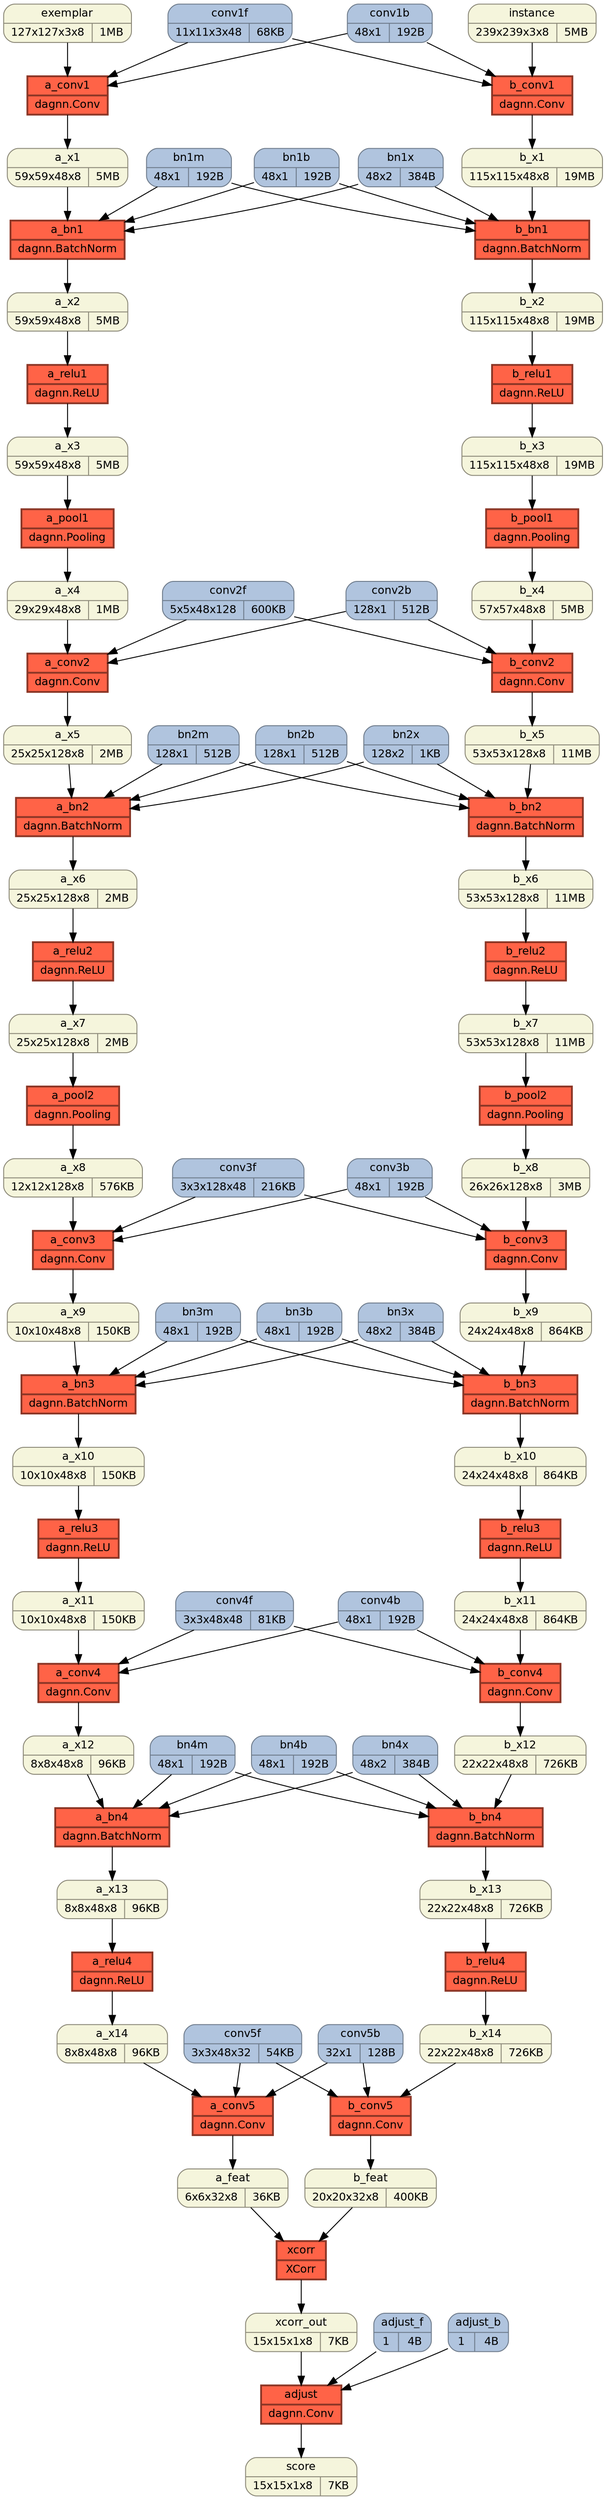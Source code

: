 digraph DagNN {
	fontsize=12
	var_exemplar [label="{{exemplar} | {127x127x3x8 | 1MB }}" shape=record style="solid,rounded,filled" color=cornsilk4 fillcolor=beige fontsize=12 fontname="helvetica" ]
	var_a_x1 [label="{{a_x1} | {59x59x48x8 | 5MB }}" shape=record style="solid,rounded,filled" color=cornsilk4 fillcolor=beige fontsize=12 fontname="helvetica" ]
	var_a_x2 [label="{{a_x2} | {59x59x48x8 | 5MB }}" shape=record style="solid,rounded,filled" color=cornsilk4 fillcolor=beige fontsize=12 fontname="helvetica" ]
	var_a_x3 [label="{{a_x3} | {59x59x48x8 | 5MB }}" shape=record style="solid,rounded,filled" color=cornsilk4 fillcolor=beige fontsize=12 fontname="helvetica" ]
	var_a_x4 [label="{{a_x4} | {29x29x48x8 | 1MB }}" shape=record style="solid,rounded,filled" color=cornsilk4 fillcolor=beige fontsize=12 fontname="helvetica" ]
	var_a_x5 [label="{{a_x5} | {25x25x128x8 | 2MB }}" shape=record style="solid,rounded,filled" color=cornsilk4 fillcolor=beige fontsize=12 fontname="helvetica" ]
	var_a_x6 [label="{{a_x6} | {25x25x128x8 | 2MB }}" shape=record style="solid,rounded,filled" color=cornsilk4 fillcolor=beige fontsize=12 fontname="helvetica" ]
	var_a_x7 [label="{{a_x7} | {25x25x128x8 | 2MB }}" shape=record style="solid,rounded,filled" color=cornsilk4 fillcolor=beige fontsize=12 fontname="helvetica" ]
	var_a_x8 [label="{{a_x8} | {12x12x128x8 | 576KB }}" shape=record style="solid,rounded,filled" color=cornsilk4 fillcolor=beige fontsize=12 fontname="helvetica" ]
	var_a_x9 [label="{{a_x9} | {10x10x48x8 | 150KB }}" shape=record style="solid,rounded,filled" color=cornsilk4 fillcolor=beige fontsize=12 fontname="helvetica" ]
	var_a_x10 [label="{{a_x10} | {10x10x48x8 | 150KB }}" shape=record style="solid,rounded,filled" color=cornsilk4 fillcolor=beige fontsize=12 fontname="helvetica" ]
	var_a_x11 [label="{{a_x11} | {10x10x48x8 | 150KB }}" shape=record style="solid,rounded,filled" color=cornsilk4 fillcolor=beige fontsize=12 fontname="helvetica" ]
	var_a_x12 [label="{{a_x12} | {8x8x48x8 | 96KB }}" shape=record style="solid,rounded,filled" color=cornsilk4 fillcolor=beige fontsize=12 fontname="helvetica" ]
	var_a_x13 [label="{{a_x13} | {8x8x48x8 | 96KB }}" shape=record style="solid,rounded,filled" color=cornsilk4 fillcolor=beige fontsize=12 fontname="helvetica" ]
	var_a_x14 [label="{{a_x14} | {8x8x48x8 | 96KB }}" shape=record style="solid,rounded,filled" color=cornsilk4 fillcolor=beige fontsize=12 fontname="helvetica" ]
	var_a_feat [label="{{a_feat} | {6x6x32x8 | 36KB }}" shape=record style="solid,rounded,filled" color=cornsilk4 fillcolor=beige fontsize=12 fontname="helvetica" ]
	var_instance [label="{{instance} | {239x239x3x8 | 5MB }}" shape=record style="solid,rounded,filled" color=cornsilk4 fillcolor=beige fontsize=12 fontname="helvetica" ]
	var_b_x1 [label="{{b_x1} | {115x115x48x8 | 19MB }}" shape=record style="solid,rounded,filled" color=cornsilk4 fillcolor=beige fontsize=12 fontname="helvetica" ]
	var_b_x2 [label="{{b_x2} | {115x115x48x8 | 19MB }}" shape=record style="solid,rounded,filled" color=cornsilk4 fillcolor=beige fontsize=12 fontname="helvetica" ]
	var_b_x3 [label="{{b_x3} | {115x115x48x8 | 19MB }}" shape=record style="solid,rounded,filled" color=cornsilk4 fillcolor=beige fontsize=12 fontname="helvetica" ]
	var_b_x4 [label="{{b_x4} | {57x57x48x8 | 5MB }}" shape=record style="solid,rounded,filled" color=cornsilk4 fillcolor=beige fontsize=12 fontname="helvetica" ]
	var_b_x5 [label="{{b_x5} | {53x53x128x8 | 11MB }}" shape=record style="solid,rounded,filled" color=cornsilk4 fillcolor=beige fontsize=12 fontname="helvetica" ]
	var_b_x6 [label="{{b_x6} | {53x53x128x8 | 11MB }}" shape=record style="solid,rounded,filled" color=cornsilk4 fillcolor=beige fontsize=12 fontname="helvetica" ]
	var_b_x7 [label="{{b_x7} | {53x53x128x8 | 11MB }}" shape=record style="solid,rounded,filled" color=cornsilk4 fillcolor=beige fontsize=12 fontname="helvetica" ]
	var_b_x8 [label="{{b_x8} | {26x26x128x8 | 3MB }}" shape=record style="solid,rounded,filled" color=cornsilk4 fillcolor=beige fontsize=12 fontname="helvetica" ]
	var_b_x9 [label="{{b_x9} | {24x24x48x8 | 864KB }}" shape=record style="solid,rounded,filled" color=cornsilk4 fillcolor=beige fontsize=12 fontname="helvetica" ]
	var_b_x10 [label="{{b_x10} | {24x24x48x8 | 864KB }}" shape=record style="solid,rounded,filled" color=cornsilk4 fillcolor=beige fontsize=12 fontname="helvetica" ]
	var_b_x11 [label="{{b_x11} | {24x24x48x8 | 864KB }}" shape=record style="solid,rounded,filled" color=cornsilk4 fillcolor=beige fontsize=12 fontname="helvetica" ]
	var_b_x12 [label="{{b_x12} | {22x22x48x8 | 726KB }}" shape=record style="solid,rounded,filled" color=cornsilk4 fillcolor=beige fontsize=12 fontname="helvetica" ]
	var_b_x13 [label="{{b_x13} | {22x22x48x8 | 726KB }}" shape=record style="solid,rounded,filled" color=cornsilk4 fillcolor=beige fontsize=12 fontname="helvetica" ]
	var_b_x14 [label="{{b_x14} | {22x22x48x8 | 726KB }}" shape=record style="solid,rounded,filled" color=cornsilk4 fillcolor=beige fontsize=12 fontname="helvetica" ]
	var_b_feat [label="{{b_feat} | {20x20x32x8 | 400KB }}" shape=record style="solid,rounded,filled" color=cornsilk4 fillcolor=beige fontsize=12 fontname="helvetica" ]
	var_xcorr_out [label="{{xcorr_out} | {15x15x1x8 | 7KB }}" shape=record style="solid,rounded,filled" color=cornsilk4 fillcolor=beige fontsize=12 fontname="helvetica" ]
	var_score [label="{{score} | {15x15x1x8 | 7KB }}" shape=record style="solid,rounded,filled" color=cornsilk4 fillcolor=beige fontsize=12 fontname="helvetica" ]
	par_conv1f [label="{{conv1f} | {11x11x3x48 | 68KB }}" shape=record style="solid,rounded,filled" color=lightsteelblue4 fillcolor=lightsteelblue fontsize=12 fontname="helvetica" ]
	par_conv1b [label="{{conv1b} | {48x1 | 192B }}" shape=record style="solid,rounded,filled" color=lightsteelblue4 fillcolor=lightsteelblue fontsize=12 fontname="helvetica" ]
	par_bn1m [label="{{bn1m} | {48x1 | 192B }}" shape=record style="solid,rounded,filled" color=lightsteelblue4 fillcolor=lightsteelblue fontsize=12 fontname="helvetica" ]
	par_bn1b [label="{{bn1b} | {48x1 | 192B }}" shape=record style="solid,rounded,filled" color=lightsteelblue4 fillcolor=lightsteelblue fontsize=12 fontname="helvetica" ]
	par_bn1x [label="{{bn1x} | {48x2 | 384B }}" shape=record style="solid,rounded,filled" color=lightsteelblue4 fillcolor=lightsteelblue fontsize=12 fontname="helvetica" ]
	par_conv2f [label="{{conv2f} | {5x5x48x128 | 600KB }}" shape=record style="solid,rounded,filled" color=lightsteelblue4 fillcolor=lightsteelblue fontsize=12 fontname="helvetica" ]
	par_conv2b [label="{{conv2b} | {128x1 | 512B }}" shape=record style="solid,rounded,filled" color=lightsteelblue4 fillcolor=lightsteelblue fontsize=12 fontname="helvetica" ]
	par_bn2m [label="{{bn2m} | {128x1 | 512B }}" shape=record style="solid,rounded,filled" color=lightsteelblue4 fillcolor=lightsteelblue fontsize=12 fontname="helvetica" ]
	par_bn2b [label="{{bn2b} | {128x1 | 512B }}" shape=record style="solid,rounded,filled" color=lightsteelblue4 fillcolor=lightsteelblue fontsize=12 fontname="helvetica" ]
	par_bn2x [label="{{bn2x} | {128x2 | 1KB }}" shape=record style="solid,rounded,filled" color=lightsteelblue4 fillcolor=lightsteelblue fontsize=12 fontname="helvetica" ]
	par_conv3f [label="{{conv3f} | {3x3x128x48 | 216KB }}" shape=record style="solid,rounded,filled" color=lightsteelblue4 fillcolor=lightsteelblue fontsize=12 fontname="helvetica" ]
	par_conv3b [label="{{conv3b} | {48x1 | 192B }}" shape=record style="solid,rounded,filled" color=lightsteelblue4 fillcolor=lightsteelblue fontsize=12 fontname="helvetica" ]
	par_bn3m [label="{{bn3m} | {48x1 | 192B }}" shape=record style="solid,rounded,filled" color=lightsteelblue4 fillcolor=lightsteelblue fontsize=12 fontname="helvetica" ]
	par_bn3b [label="{{bn3b} | {48x1 | 192B }}" shape=record style="solid,rounded,filled" color=lightsteelblue4 fillcolor=lightsteelblue fontsize=12 fontname="helvetica" ]
	par_bn3x [label="{{bn3x} | {48x2 | 384B }}" shape=record style="solid,rounded,filled" color=lightsteelblue4 fillcolor=lightsteelblue fontsize=12 fontname="helvetica" ]
	par_conv4f [label="{{conv4f} | {3x3x48x48 | 81KB }}" shape=record style="solid,rounded,filled" color=lightsteelblue4 fillcolor=lightsteelblue fontsize=12 fontname="helvetica" ]
	par_conv4b [label="{{conv4b} | {48x1 | 192B }}" shape=record style="solid,rounded,filled" color=lightsteelblue4 fillcolor=lightsteelblue fontsize=12 fontname="helvetica" ]
	par_bn4m [label="{{bn4m} | {48x1 | 192B }}" shape=record style="solid,rounded,filled" color=lightsteelblue4 fillcolor=lightsteelblue fontsize=12 fontname="helvetica" ]
	par_bn4b [label="{{bn4b} | {48x1 | 192B }}" shape=record style="solid,rounded,filled" color=lightsteelblue4 fillcolor=lightsteelblue fontsize=12 fontname="helvetica" ]
	par_bn4x [label="{{bn4x} | {48x2 | 384B }}" shape=record style="solid,rounded,filled" color=lightsteelblue4 fillcolor=lightsteelblue fontsize=12 fontname="helvetica" ]
	par_conv5f [label="{{conv5f} | {3x3x48x32 | 54KB }}" shape=record style="solid,rounded,filled" color=lightsteelblue4 fillcolor=lightsteelblue fontsize=12 fontname="helvetica" ]
	par_conv5b [label="{{conv5b} | {32x1 | 128B }}" shape=record style="solid,rounded,filled" color=lightsteelblue4 fillcolor=lightsteelblue fontsize=12 fontname="helvetica" ]
	par_adjust_f [label="{{adjust_f} | {1 | 4B }}" shape=record style="solid,rounded,filled" color=lightsteelblue4 fillcolor=lightsteelblue fontsize=12 fontname="helvetica" ]
	par_adjust_b [label="{{adjust_b} | {1 | 4B }}" shape=record style="solid,rounded,filled" color=lightsteelblue4 fillcolor=lightsteelblue fontsize=12 fontname="helvetica" ]
	a_conv1 [label="{ a_conv1 | dagnn.Conv }" shape=record style="bold,filled" color="tomato4" fillcolor="tomato" fontsize=12 fontname="helvetica" ]
	var_exemplar->a_conv1 [weight=10]
	a_conv1->var_a_x1 [weight=10]
	par_conv1f->a_conv1 [weight=1]
	par_conv1b->a_conv1 [weight=1]
	a_bn1 [label="{ a_bn1 | dagnn.BatchNorm }" shape=record style="bold,filled" color="tomato4" fillcolor="tomato" fontsize=12 fontname="helvetica" ]
	var_a_x1->a_bn1 [weight=10]
	a_bn1->var_a_x2 [weight=10]
	par_bn1m->a_bn1 [weight=1]
	par_bn1b->a_bn1 [weight=1]
	par_bn1x->a_bn1 [weight=1]
	a_relu1 [label="{ a_relu1 | dagnn.ReLU }" shape=record style="bold,filled" color="tomato4" fillcolor="tomato" fontsize=12 fontname="helvetica" ]
	var_a_x2->a_relu1 [weight=10]
	a_relu1->var_a_x3 [weight=10]
	a_pool1 [label="{ a_pool1 | dagnn.Pooling }" shape=record style="bold,filled" color="tomato4" fillcolor="tomato" fontsize=12 fontname="helvetica" ]
	var_a_x3->a_pool1 [weight=10]
	a_pool1->var_a_x4 [weight=10]
	a_conv2 [label="{ a_conv2 | dagnn.Conv }" shape=record style="bold,filled" color="tomato4" fillcolor="tomato" fontsize=12 fontname="helvetica" ]
	var_a_x4->a_conv2 [weight=10]
	a_conv2->var_a_x5 [weight=10]
	par_conv2f->a_conv2 [weight=1]
	par_conv2b->a_conv2 [weight=1]
	a_bn2 [label="{ a_bn2 | dagnn.BatchNorm }" shape=record style="bold,filled" color="tomato4" fillcolor="tomato" fontsize=12 fontname="helvetica" ]
	var_a_x5->a_bn2 [weight=10]
	a_bn2->var_a_x6 [weight=10]
	par_bn2m->a_bn2 [weight=1]
	par_bn2b->a_bn2 [weight=1]
	par_bn2x->a_bn2 [weight=1]
	a_relu2 [label="{ a_relu2 | dagnn.ReLU }" shape=record style="bold,filled" color="tomato4" fillcolor="tomato" fontsize=12 fontname="helvetica" ]
	var_a_x6->a_relu2 [weight=10]
	a_relu2->var_a_x7 [weight=10]
	a_pool2 [label="{ a_pool2 | dagnn.Pooling }" shape=record style="bold,filled" color="tomato4" fillcolor="tomato" fontsize=12 fontname="helvetica" ]
	var_a_x7->a_pool2 [weight=10]
	a_pool2->var_a_x8 [weight=10]
	a_conv3 [label="{ a_conv3 | dagnn.Conv }" shape=record style="bold,filled" color="tomato4" fillcolor="tomato" fontsize=12 fontname="helvetica" ]
	var_a_x8->a_conv3 [weight=10]
	a_conv3->var_a_x9 [weight=10]
	par_conv3f->a_conv3 [weight=1]
	par_conv3b->a_conv3 [weight=1]
	a_bn3 [label="{ a_bn3 | dagnn.BatchNorm }" shape=record style="bold,filled" color="tomato4" fillcolor="tomato" fontsize=12 fontname="helvetica" ]
	var_a_x9->a_bn3 [weight=10]
	a_bn3->var_a_x10 [weight=10]
	par_bn3m->a_bn3 [weight=1]
	par_bn3b->a_bn3 [weight=1]
	par_bn3x->a_bn3 [weight=1]
	a_relu3 [label="{ a_relu3 | dagnn.ReLU }" shape=record style="bold,filled" color="tomato4" fillcolor="tomato" fontsize=12 fontname="helvetica" ]
	var_a_x10->a_relu3 [weight=10]
	a_relu3->var_a_x11 [weight=10]
	a_conv4 [label="{ a_conv4 | dagnn.Conv }" shape=record style="bold,filled" color="tomato4" fillcolor="tomato" fontsize=12 fontname="helvetica" ]
	var_a_x11->a_conv4 [weight=10]
	a_conv4->var_a_x12 [weight=10]
	par_conv4f->a_conv4 [weight=1]
	par_conv4b->a_conv4 [weight=1]
	a_bn4 [label="{ a_bn4 | dagnn.BatchNorm }" shape=record style="bold,filled" color="tomato4" fillcolor="tomato" fontsize=12 fontname="helvetica" ]
	var_a_x12->a_bn4 [weight=10]
	a_bn4->var_a_x13 [weight=10]
	par_bn4m->a_bn4 [weight=1]
	par_bn4b->a_bn4 [weight=1]
	par_bn4x->a_bn4 [weight=1]
	a_relu4 [label="{ a_relu4 | dagnn.ReLU }" shape=record style="bold,filled" color="tomato4" fillcolor="tomato" fontsize=12 fontname="helvetica" ]
	var_a_x13->a_relu4 [weight=10]
	a_relu4->var_a_x14 [weight=10]
	a_conv5 [label="{ a_conv5 | dagnn.Conv }" shape=record style="bold,filled" color="tomato4" fillcolor="tomato" fontsize=12 fontname="helvetica" ]
	var_a_x14->a_conv5 [weight=10]
	a_conv5->var_a_feat [weight=10]
	par_conv5f->a_conv5 [weight=1]
	par_conv5b->a_conv5 [weight=1]
	b_conv1 [label="{ b_conv1 | dagnn.Conv }" shape=record style="bold,filled" color="tomato4" fillcolor="tomato" fontsize=12 fontname="helvetica" ]
	var_instance->b_conv1 [weight=10]
	b_conv1->var_b_x1 [weight=10]
	par_conv1f->b_conv1 [weight=1]
	par_conv1b->b_conv1 [weight=1]
	b_bn1 [label="{ b_bn1 | dagnn.BatchNorm }" shape=record style="bold,filled" color="tomato4" fillcolor="tomato" fontsize=12 fontname="helvetica" ]
	var_b_x1->b_bn1 [weight=10]
	b_bn1->var_b_x2 [weight=10]
	par_bn1m->b_bn1 [weight=1]
	par_bn1b->b_bn1 [weight=1]
	par_bn1x->b_bn1 [weight=1]
	b_relu1 [label="{ b_relu1 | dagnn.ReLU }" shape=record style="bold,filled" color="tomato4" fillcolor="tomato" fontsize=12 fontname="helvetica" ]
	var_b_x2->b_relu1 [weight=10]
	b_relu1->var_b_x3 [weight=10]
	b_pool1 [label="{ b_pool1 | dagnn.Pooling }" shape=record style="bold,filled" color="tomato4" fillcolor="tomato" fontsize=12 fontname="helvetica" ]
	var_b_x3->b_pool1 [weight=10]
	b_pool1->var_b_x4 [weight=10]
	b_conv2 [label="{ b_conv2 | dagnn.Conv }" shape=record style="bold,filled" color="tomato4" fillcolor="tomato" fontsize=12 fontname="helvetica" ]
	var_b_x4->b_conv2 [weight=10]
	b_conv2->var_b_x5 [weight=10]
	par_conv2f->b_conv2 [weight=1]
	par_conv2b->b_conv2 [weight=1]
	b_bn2 [label="{ b_bn2 | dagnn.BatchNorm }" shape=record style="bold,filled" color="tomato4" fillcolor="tomato" fontsize=12 fontname="helvetica" ]
	var_b_x5->b_bn2 [weight=10]
	b_bn2->var_b_x6 [weight=10]
	par_bn2m->b_bn2 [weight=1]
	par_bn2b->b_bn2 [weight=1]
	par_bn2x->b_bn2 [weight=1]
	b_relu2 [label="{ b_relu2 | dagnn.ReLU }" shape=record style="bold,filled" color="tomato4" fillcolor="tomato" fontsize=12 fontname="helvetica" ]
	var_b_x6->b_relu2 [weight=10]
	b_relu2->var_b_x7 [weight=10]
	b_pool2 [label="{ b_pool2 | dagnn.Pooling }" shape=record style="bold,filled" color="tomato4" fillcolor="tomato" fontsize=12 fontname="helvetica" ]
	var_b_x7->b_pool2 [weight=10]
	b_pool2->var_b_x8 [weight=10]
	b_conv3 [label="{ b_conv3 | dagnn.Conv }" shape=record style="bold,filled" color="tomato4" fillcolor="tomato" fontsize=12 fontname="helvetica" ]
	var_b_x8->b_conv3 [weight=10]
	b_conv3->var_b_x9 [weight=10]
	par_conv3f->b_conv3 [weight=1]
	par_conv3b->b_conv3 [weight=1]
	b_bn3 [label="{ b_bn3 | dagnn.BatchNorm }" shape=record style="bold,filled" color="tomato4" fillcolor="tomato" fontsize=12 fontname="helvetica" ]
	var_b_x9->b_bn3 [weight=10]
	b_bn3->var_b_x10 [weight=10]
	par_bn3m->b_bn3 [weight=1]
	par_bn3b->b_bn3 [weight=1]
	par_bn3x->b_bn3 [weight=1]
	b_relu3 [label="{ b_relu3 | dagnn.ReLU }" shape=record style="bold,filled" color="tomato4" fillcolor="tomato" fontsize=12 fontname="helvetica" ]
	var_b_x10->b_relu3 [weight=10]
	b_relu3->var_b_x11 [weight=10]
	b_conv4 [label="{ b_conv4 | dagnn.Conv }" shape=record style="bold,filled" color="tomato4" fillcolor="tomato" fontsize=12 fontname="helvetica" ]
	var_b_x11->b_conv4 [weight=10]
	b_conv4->var_b_x12 [weight=10]
	par_conv4f->b_conv4 [weight=1]
	par_conv4b->b_conv4 [weight=1]
	b_bn4 [label="{ b_bn4 | dagnn.BatchNorm }" shape=record style="bold,filled" color="tomato4" fillcolor="tomato" fontsize=12 fontname="helvetica" ]
	var_b_x12->b_bn4 [weight=10]
	b_bn4->var_b_x13 [weight=10]
	par_bn4m->b_bn4 [weight=1]
	par_bn4b->b_bn4 [weight=1]
	par_bn4x->b_bn4 [weight=1]
	b_relu4 [label="{ b_relu4 | dagnn.ReLU }" shape=record style="bold,filled" color="tomato4" fillcolor="tomato" fontsize=12 fontname="helvetica" ]
	var_b_x13->b_relu4 [weight=10]
	b_relu4->var_b_x14 [weight=10]
	b_conv5 [label="{ b_conv5 | dagnn.Conv }" shape=record style="bold,filled" color="tomato4" fillcolor="tomato" fontsize=12 fontname="helvetica" ]
	var_b_x14->b_conv5 [weight=10]
	b_conv5->var_b_feat [weight=10]
	par_conv5f->b_conv5 [weight=1]
	par_conv5b->b_conv5 [weight=1]
	xcorr [label="{ xcorr | XCorr }" shape=record style="bold,filled" color="tomato4" fillcolor="tomato" fontsize=12 fontname="helvetica" ]
	var_a_feat->xcorr [weight=10]
	var_b_feat->xcorr [weight=10]
	xcorr->var_xcorr_out [weight=10]
	adjust [label="{ adjust | dagnn.Conv }" shape=record style="bold,filled" color="tomato4" fillcolor="tomato" fontsize=12 fontname="helvetica" ]
	var_xcorr_out->adjust [weight=10]
	adjust->var_score [weight=10]
	par_adjust_f->adjust [weight=1]
	par_adjust_b->adjust [weight=1]
}
